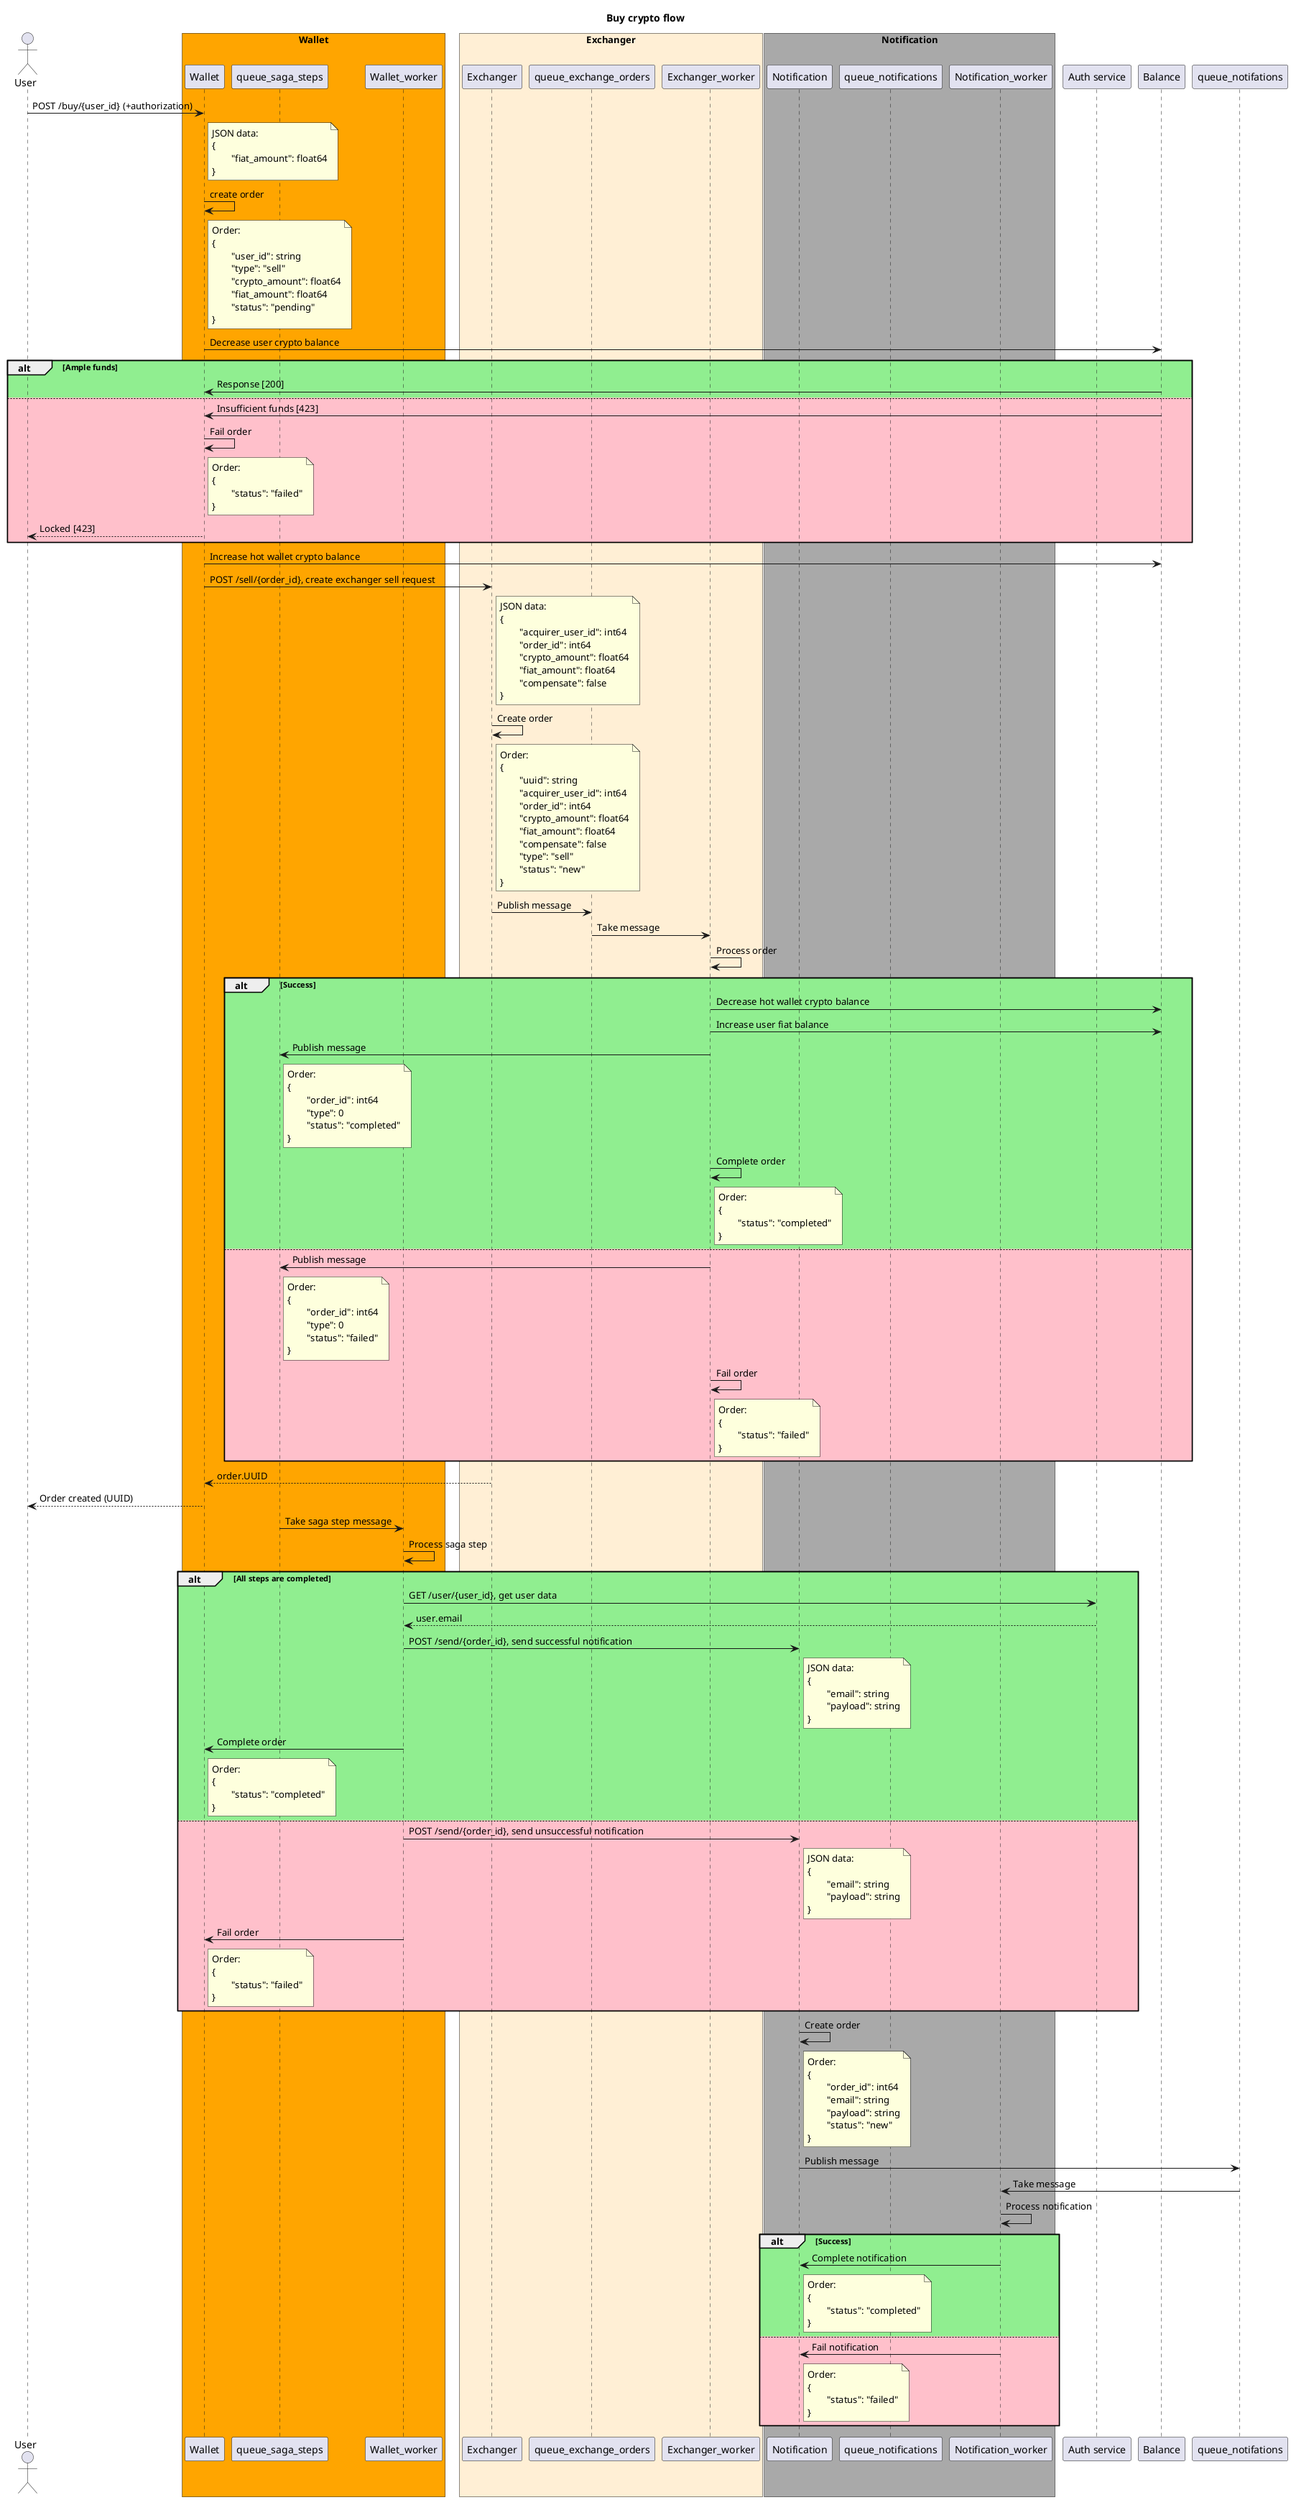 @startuml

title Buy crypto flow

actor User

box "Wallet" #Orange
	participant Wallet
	participant queue_saga_steps
	participant Wallet_worker
end box

box "Exchanger" #PapayaWhip
	participant Exchanger
	participant queue_exchange_orders
	participant Exchanger_worker
end box

box "Notification" #DarkGrey
	participant Notification
	participant queue_notifications
	participant Notification_worker
end box

participant "Auth service"
participant Balance

User -> Wallet : POST /buy/{user_id} (+authorization)
note right of Wallet
    JSON data:
    {
    	"fiat_amount": float64
    }
end note

Wallet -> Wallet : create order
note right of Wallet
    Order:
    {
    	"user_id": string
    	"type": "sell"
    	"crypto_amount": float64
    	"fiat_amount": float64
    	"status": "pending"
    }
end note

Wallet -> Balance : Decrease user crypto balance
alt #LightGreen Ample funds
"Balance" -> "Wallet" : Response [200]
else #Pink
Balance -> Wallet : Insufficient funds [423]
Wallet -> Wallet : Fail order
note right of Wallet
    Order:
    {
    	"status": "failed"
    }
end note
Wallet --> User : Locked [423]
end

Wallet -> Balance : Increase hot wallet crypto balance

Wallet -> Exchanger : POST /sell/{order_id}, create exchanger sell request
note right of Exchanger
    JSON data:
    {
    	"acquirer_user_id": int64
    	"order_id": int64
    	"crypto_amount": float64
    	"fiat_amount": float64
    	"compensate": false
    }
end note

Exchanger -> Exchanger : Create order
note right of Exchanger
	Order:
	{
		"uuid": string
		"acquirer_user_id": int64
		"order_id": int64
		"crypto_amount": float64
		"fiat_amount": float64
		"compensate": false
		"type": "sell"
		"status": "new"
	}
end note

Exchanger -> queue_exchange_orders : Publish message

Exchanger_worker <- queue_exchange_orders : Take message

Exchanger_worker -> Exchanger_worker : Process order

alt #LightGreen Success
Exchanger_worker -> Balance : Decrease hot wallet crypto balance
Exchanger_worker -> Balance : Increase user fiat balance
Exchanger_worker -> queue_saga_steps : Publish message
note right of queue_saga_steps
    Order:
    {
    	"order_id": int64
    	"type": 0
    	"status": "completed"
    }
end note
Exchanger_worker -> Exchanger_worker : Complete order
note right of Exchanger_worker
    Order:
    {
    	"status": "completed"
    }
end note
else #Pink
Exchanger_worker -> queue_saga_steps : Publish message
note right of queue_saga_steps
    Order:
    {
    	"order_id": int64
    	"type": 0
    	"status": "failed"
    }
end note
Exchanger_worker -> Exchanger_worker : Fail order
note right of Exchanger_worker
    Order:
    {
    	"status": "failed"
    }
end note
end

Exchanger --> Wallet : order.UUID

Wallet --> User : Order created (UUID)

Wallet_worker <- queue_saga_steps : Take saga step message

Wallet_worker -> Wallet_worker : Process saga step

alt #LightGreen All steps are completed
	Wallet_worker -> "Auth service" : GET /user/{user_id}, get user data
	"Auth service" --> Wallet_worker : user.email
	Wallet_worker -> Notification : POST /send/{order_id}, send successful notification
	note right of Notification
        JSON data:
        {
        	"email": string
        	"payload": string
        }
    end note
	Wallet_worker -> Wallet : Complete order
	note right of Wallet
        Order:
        {
        	"status": "completed"
        }
    end note
else #Pink
	Wallet_worker -> Notification : POST /send/{order_id}, send unsuccessful notification
	note right of Notification
		JSON data:
		{
			"email": string
			"payload": string
		}
	end note
	Wallet_worker -> Wallet : Fail order
	note right of Wallet
		Order:
		{
			"status": "failed"
		}
	end note
end

Notification -> Notification : Create order
note right of Notification
	Order:
	{
		"order_id": int64
		"email": string
		"payload": string
		"status": "new"
	}
end note

Notification -> queue_notifations : Publish message

Notification_worker <- queue_notifations : Take message

Notification_worker -> Notification_worker : Process notification

alt #LightGreen Success
	Notification_worker -> Notification : Complete notification
	note right of Notification
		Order:
		{
			"status": "completed"
		}
	end note
else #Pink
	Notification_worker -> Notification : Fail notification
	note right of Notification
		Order:
		{
			"status": "failed"
		}
	end note
end

@enduml
